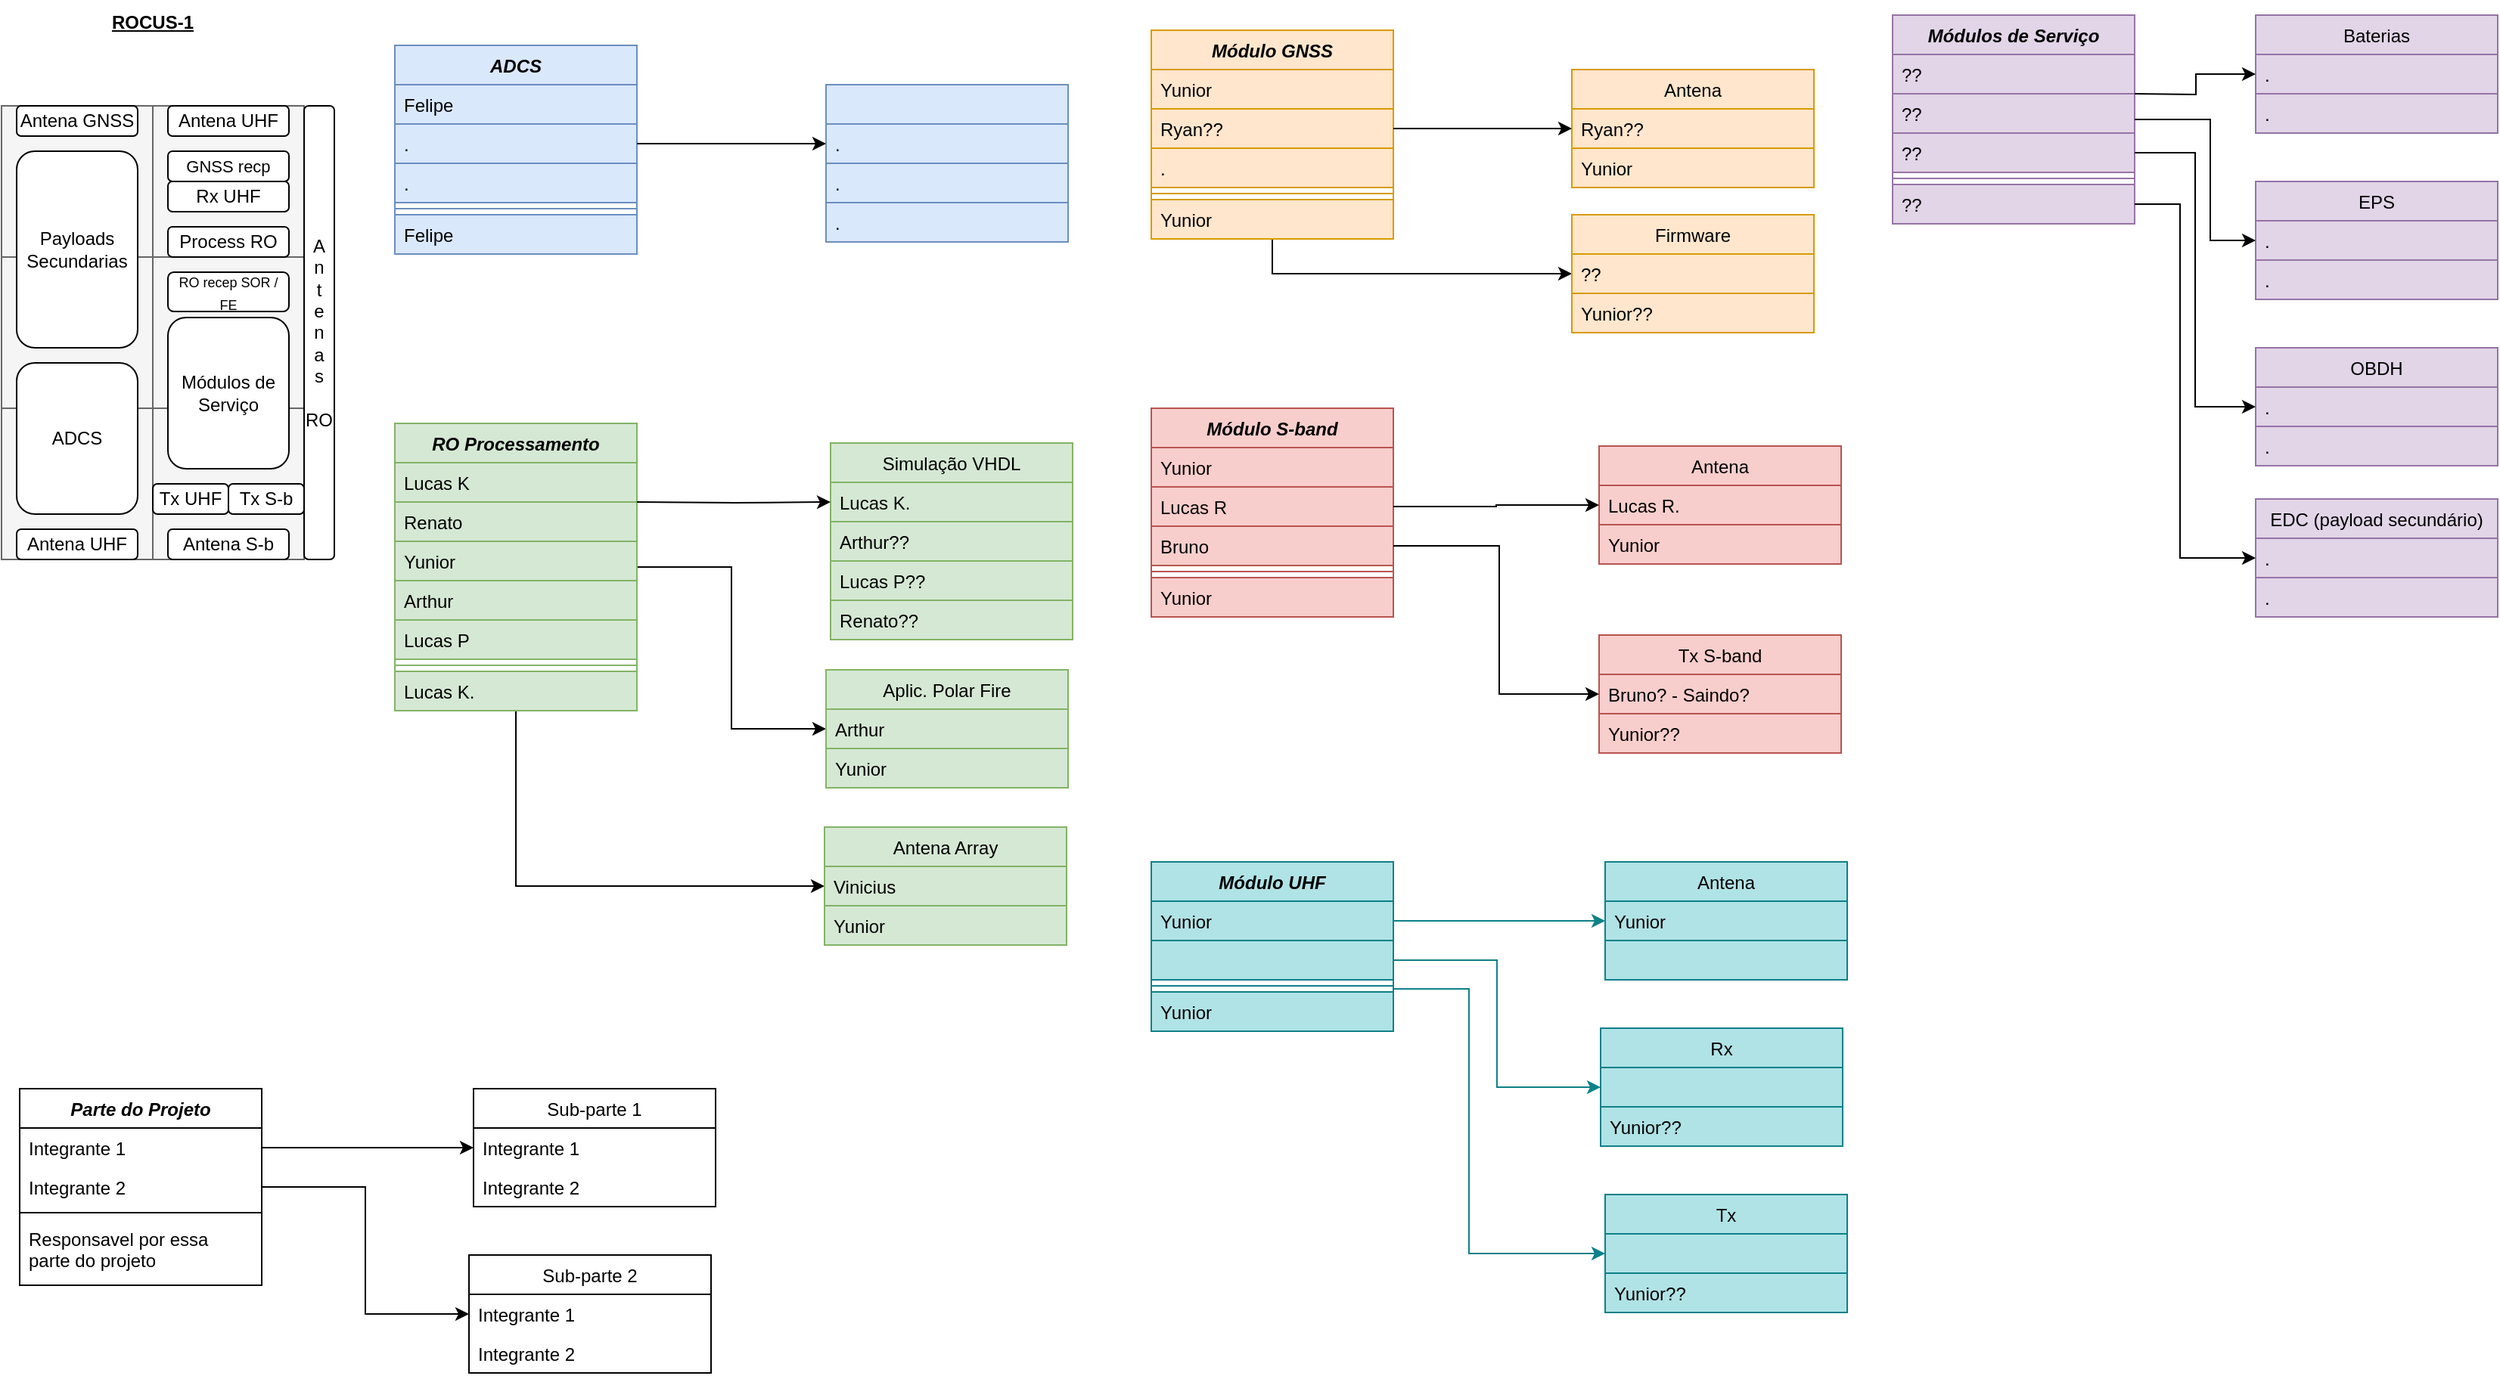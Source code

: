 <mxfile version="26.1.1">
  <diagram id="C5RBs43oDa-KdzZeNtuy" name="Page-1">
    <mxGraphModel dx="1414" dy="770" grid="0" gridSize="10" guides="1" tooltips="1" connect="1" arrows="1" fold="1" page="1" pageScale="1" pageWidth="1169" pageHeight="1654" math="0" shadow="0">
      <root>
        <mxCell id="WIyWlLk6GJQsqaUBKTNV-0" />
        <mxCell id="WIyWlLk6GJQsqaUBKTNV-1" parent="WIyWlLk6GJQsqaUBKTNV-0" />
        <mxCell id="zkfFHV4jXpPFQw0GAbJ--0" value="ADCS" style="swimlane;fontStyle=3;align=center;verticalAlign=top;childLayout=stackLayout;horizontal=1;startSize=26;horizontalStack=0;resizeParent=1;resizeLast=0;collapsible=1;marginBottom=0;rounded=0;shadow=0;strokeWidth=1;fillColor=#dae8fc;strokeColor=#6c8ebf;" parent="WIyWlLk6GJQsqaUBKTNV-1" vertex="1">
          <mxGeometry x="300" y="50" width="160" height="138" as="geometry">
            <mxRectangle x="230" y="140" width="160" height="26" as="alternateBounds" />
          </mxGeometry>
        </mxCell>
        <mxCell id="zkfFHV4jXpPFQw0GAbJ--1" value="Felipe" style="text;align=left;verticalAlign=top;spacingLeft=4;spacingRight=4;overflow=hidden;rotatable=0;points=[[0,0.5],[1,0.5]];portConstraint=eastwest;fillColor=#dae8fc;strokeColor=#6c8ebf;" parent="zkfFHV4jXpPFQw0GAbJ--0" vertex="1">
          <mxGeometry y="26" width="160" height="26" as="geometry" />
        </mxCell>
        <mxCell id="zkfFHV4jXpPFQw0GAbJ--2" value="." style="text;align=left;verticalAlign=top;spacingLeft=4;spacingRight=4;overflow=hidden;rotatable=0;points=[[0,0.5],[1,0.5]];portConstraint=eastwest;rounded=0;shadow=0;html=0;fillColor=#dae8fc;strokeColor=#6c8ebf;" parent="zkfFHV4jXpPFQw0GAbJ--0" vertex="1">
          <mxGeometry y="52" width="160" height="26" as="geometry" />
        </mxCell>
        <mxCell id="zkfFHV4jXpPFQw0GAbJ--3" value="." style="text;align=left;verticalAlign=top;spacingLeft=4;spacingRight=4;overflow=hidden;rotatable=0;points=[[0,0.5],[1,0.5]];portConstraint=eastwest;rounded=0;shadow=0;html=0;fillColor=#dae8fc;strokeColor=#6c8ebf;" parent="zkfFHV4jXpPFQw0GAbJ--0" vertex="1">
          <mxGeometry y="78" width="160" height="26" as="geometry" />
        </mxCell>
        <mxCell id="zkfFHV4jXpPFQw0GAbJ--4" value="" style="line;html=1;strokeWidth=1;align=left;verticalAlign=middle;spacingTop=-1;spacingLeft=3;spacingRight=3;rotatable=0;labelPosition=right;points=[];portConstraint=eastwest;fillColor=#dae8fc;strokeColor=#6c8ebf;" parent="zkfFHV4jXpPFQw0GAbJ--0" vertex="1">
          <mxGeometry y="104" width="160" height="8" as="geometry" />
        </mxCell>
        <mxCell id="zkfFHV4jXpPFQw0GAbJ--5" value="Felipe" style="text;align=left;verticalAlign=top;spacingLeft=4;spacingRight=4;overflow=hidden;rotatable=0;points=[[0,0.5],[1,0.5]];portConstraint=eastwest;fillColor=#dae8fc;strokeColor=#6c8ebf;" parent="zkfFHV4jXpPFQw0GAbJ--0" vertex="1">
          <mxGeometry y="112" width="160" height="26" as="geometry" />
        </mxCell>
        <mxCell id="zkfFHV4jXpPFQw0GAbJ--17" value="" style="swimlane;fontStyle=0;align=center;verticalAlign=top;childLayout=stackLayout;horizontal=1;startSize=26;horizontalStack=0;resizeParent=1;resizeLast=0;collapsible=1;marginBottom=0;rounded=0;shadow=0;strokeWidth=1;fillColor=#dae8fc;strokeColor=#6c8ebf;" parent="WIyWlLk6GJQsqaUBKTNV-1" vertex="1">
          <mxGeometry x="585" y="76" width="160" height="104" as="geometry">
            <mxRectangle x="550" y="140" width="160" height="26" as="alternateBounds" />
          </mxGeometry>
        </mxCell>
        <mxCell id="zkfFHV4jXpPFQw0GAbJ--18" value="." style="text;align=left;verticalAlign=top;spacingLeft=4;spacingRight=4;overflow=hidden;rotatable=0;points=[[0,0.5],[1,0.5]];portConstraint=eastwest;fillColor=#dae8fc;strokeColor=#6c8ebf;" parent="zkfFHV4jXpPFQw0GAbJ--17" vertex="1">
          <mxGeometry y="26" width="160" height="26" as="geometry" />
        </mxCell>
        <mxCell id="zkfFHV4jXpPFQw0GAbJ--19" value="." style="text;align=left;verticalAlign=top;spacingLeft=4;spacingRight=4;overflow=hidden;rotatable=0;points=[[0,0.5],[1,0.5]];portConstraint=eastwest;rounded=0;shadow=0;html=0;fillColor=#dae8fc;strokeColor=#6c8ebf;" parent="zkfFHV4jXpPFQw0GAbJ--17" vertex="1">
          <mxGeometry y="52" width="160" height="26" as="geometry" />
        </mxCell>
        <mxCell id="zkfFHV4jXpPFQw0GAbJ--22" value="." style="text;align=left;verticalAlign=top;spacingLeft=4;spacingRight=4;overflow=hidden;rotatable=0;points=[[0,0.5],[1,0.5]];portConstraint=eastwest;rounded=0;shadow=0;html=0;fillColor=#dae8fc;strokeColor=#6c8ebf;" parent="zkfFHV4jXpPFQw0GAbJ--17" vertex="1">
          <mxGeometry y="78" width="160" height="26" as="geometry" />
        </mxCell>
        <mxCell id="zAMyp_jLh1tYszwOlTQn-1" value="" style="whiteSpace=wrap;html=1;aspect=fixed;fillColor=#f5f5f5;strokeColor=#666666;fontColor=#333333;" parent="WIyWlLk6GJQsqaUBKTNV-1" vertex="1">
          <mxGeometry x="40" y="90" width="100" height="100" as="geometry" />
        </mxCell>
        <mxCell id="zAMyp_jLh1tYszwOlTQn-3" value="" style="whiteSpace=wrap;html=1;aspect=fixed;fillColor=#f5f5f5;strokeColor=#666666;fontColor=#333333;" parent="WIyWlLk6GJQsqaUBKTNV-1" vertex="1">
          <mxGeometry x="140" y="90" width="100" height="100" as="geometry" />
        </mxCell>
        <mxCell id="zAMyp_jLh1tYszwOlTQn-4" value="" style="whiteSpace=wrap;html=1;aspect=fixed;fillColor=#f5f5f5;strokeColor=#666666;fontColor=#333333;" parent="WIyWlLk6GJQsqaUBKTNV-1" vertex="1">
          <mxGeometry x="40" y="190" width="100" height="100" as="geometry" />
        </mxCell>
        <mxCell id="zAMyp_jLh1tYszwOlTQn-5" value="" style="whiteSpace=wrap;html=1;aspect=fixed;fillColor=#f5f5f5;strokeColor=#666666;fontColor=#333333;" parent="WIyWlLk6GJQsqaUBKTNV-1" vertex="1">
          <mxGeometry x="140" y="190" width="100" height="100" as="geometry" />
        </mxCell>
        <mxCell id="zAMyp_jLh1tYszwOlTQn-6" value="" style="whiteSpace=wrap;html=1;aspect=fixed;fillColor=#f5f5f5;strokeColor=#666666;fontColor=#333333;" parent="WIyWlLk6GJQsqaUBKTNV-1" vertex="1">
          <mxGeometry x="40" y="290" width="100" height="100" as="geometry" />
        </mxCell>
        <mxCell id="zAMyp_jLh1tYszwOlTQn-7" value="" style="whiteSpace=wrap;html=1;aspect=fixed;fillColor=#f5f5f5;strokeColor=#666666;fontColor=#333333;" parent="WIyWlLk6GJQsqaUBKTNV-1" vertex="1">
          <mxGeometry x="140" y="290" width="100" height="100" as="geometry" />
        </mxCell>
        <mxCell id="zAMyp_jLh1tYszwOlTQn-8" value="&lt;b&gt;&lt;u&gt;ROCUS-1&lt;/u&gt;&lt;/b&gt;" style="text;html=1;align=center;verticalAlign=middle;whiteSpace=wrap;rounded=0;" parent="WIyWlLk6GJQsqaUBKTNV-1" vertex="1">
          <mxGeometry x="110" y="20" width="60" height="30" as="geometry" />
        </mxCell>
        <mxCell id="zAMyp_jLh1tYszwOlTQn-10" value="Antena UHF" style="rounded=1;whiteSpace=wrap;html=1;" parent="WIyWlLk6GJQsqaUBKTNV-1" vertex="1">
          <mxGeometry x="150" y="90" width="80" height="20" as="geometry" />
        </mxCell>
        <mxCell id="zAMyp_jLh1tYszwOlTQn-11" value="&lt;font style=&quot;font-size: 11px;&quot;&gt;GNSS recp&lt;/font&gt;" style="rounded=1;whiteSpace=wrap;html=1;" parent="WIyWlLk6GJQsqaUBKTNV-1" vertex="1">
          <mxGeometry x="150" y="120" width="80" height="20" as="geometry" />
        </mxCell>
        <mxCell id="zAMyp_jLh1tYszwOlTQn-12" value="Rx UHF" style="rounded=1;whiteSpace=wrap;html=1;" parent="WIyWlLk6GJQsqaUBKTNV-1" vertex="1">
          <mxGeometry x="150" y="140" width="80" height="20" as="geometry" />
        </mxCell>
        <mxCell id="zAMyp_jLh1tYszwOlTQn-13" value="Process RO" style="rounded=1;whiteSpace=wrap;html=1;" parent="WIyWlLk6GJQsqaUBKTNV-1" vertex="1">
          <mxGeometry x="150" y="170" width="80" height="20" as="geometry" />
        </mxCell>
        <mxCell id="zAMyp_jLh1tYszwOlTQn-14" value="&lt;font style=&quot;font-size: 9px;&quot;&gt;RO recep SOR / FE&lt;/font&gt;" style="rounded=1;whiteSpace=wrap;html=1;" parent="WIyWlLk6GJQsqaUBKTNV-1" vertex="1">
          <mxGeometry x="150" y="200" width="80" height="26" as="geometry" />
        </mxCell>
        <mxCell id="zAMyp_jLh1tYszwOlTQn-15" value="Módulos de Serviço" style="rounded=1;whiteSpace=wrap;html=1;" parent="WIyWlLk6GJQsqaUBKTNV-1" vertex="1">
          <mxGeometry x="150" y="230" width="80" height="100" as="geometry" />
        </mxCell>
        <mxCell id="zAMyp_jLh1tYszwOlTQn-16" value="Tx UHF" style="rounded=1;whiteSpace=wrap;html=1;" parent="WIyWlLk6GJQsqaUBKTNV-1" vertex="1">
          <mxGeometry x="140" y="340" width="50" height="20" as="geometry" />
        </mxCell>
        <mxCell id="zAMyp_jLh1tYszwOlTQn-17" value="&lt;font&gt;Tx S-b&lt;/font&gt;" style="rounded=1;whiteSpace=wrap;html=1;" parent="WIyWlLk6GJQsqaUBKTNV-1" vertex="1">
          <mxGeometry x="190" y="340" width="50" height="20" as="geometry" />
        </mxCell>
        <mxCell id="zAMyp_jLh1tYszwOlTQn-18" value="Antena S-b" style="rounded=1;whiteSpace=wrap;html=1;" parent="WIyWlLk6GJQsqaUBKTNV-1" vertex="1">
          <mxGeometry x="150" y="370" width="80" height="20" as="geometry" />
        </mxCell>
        <mxCell id="zAMyp_jLh1tYszwOlTQn-19" value="&lt;div&gt;A&lt;/div&gt;&lt;div&gt;n&lt;/div&gt;&lt;div&gt;t&lt;/div&gt;&lt;div&gt;e&lt;/div&gt;&lt;div&gt;n&lt;/div&gt;&lt;div&gt;a&lt;/div&gt;&lt;div&gt;s&lt;/div&gt;&lt;div&gt;&lt;br&gt;&lt;/div&gt;&lt;div&gt;RO&lt;/div&gt;" style="rounded=1;whiteSpace=wrap;html=1;" parent="WIyWlLk6GJQsqaUBKTNV-1" vertex="1">
          <mxGeometry x="240" y="90" width="20" height="300" as="geometry" />
        </mxCell>
        <mxCell id="zAMyp_jLh1tYszwOlTQn-20" value="Antena GNSS" style="rounded=1;whiteSpace=wrap;html=1;" parent="WIyWlLk6GJQsqaUBKTNV-1" vertex="1">
          <mxGeometry x="50" y="90" width="80" height="20" as="geometry" />
        </mxCell>
        <mxCell id="zAMyp_jLh1tYszwOlTQn-21" value="Antena UHF" style="rounded=1;whiteSpace=wrap;html=1;" parent="WIyWlLk6GJQsqaUBKTNV-1" vertex="1">
          <mxGeometry x="50" y="370" width="80" height="20" as="geometry" />
        </mxCell>
        <mxCell id="zAMyp_jLh1tYszwOlTQn-22" value="ADCS" style="rounded=1;whiteSpace=wrap;html=1;" parent="WIyWlLk6GJQsqaUBKTNV-1" vertex="1">
          <mxGeometry x="50" y="260" width="80" height="100" as="geometry" />
        </mxCell>
        <mxCell id="zAMyp_jLh1tYszwOlTQn-23" value="Payloads Secundarias" style="rounded=1;whiteSpace=wrap;html=1;" parent="WIyWlLk6GJQsqaUBKTNV-1" vertex="1">
          <mxGeometry x="50" y="120" width="80" height="130" as="geometry" />
        </mxCell>
        <mxCell id="zAMyp_jLh1tYszwOlTQn-24" value="Módulo S-band" style="swimlane;fontStyle=3;align=center;verticalAlign=top;childLayout=stackLayout;horizontal=1;startSize=26;horizontalStack=0;resizeParent=1;resizeLast=0;collapsible=1;marginBottom=0;rounded=0;shadow=0;strokeWidth=1;fillColor=#f8cecc;strokeColor=#b85450;" parent="WIyWlLk6GJQsqaUBKTNV-1" vertex="1">
          <mxGeometry x="800" y="290" width="160" height="138" as="geometry">
            <mxRectangle x="230" y="140" width="160" height="26" as="alternateBounds" />
          </mxGeometry>
        </mxCell>
        <mxCell id="zAMyp_jLh1tYszwOlTQn-25" value="Yunior" style="text;align=left;verticalAlign=top;spacingLeft=4;spacingRight=4;overflow=hidden;rotatable=0;points=[[0,0.5],[1,0.5]];portConstraint=eastwest;fillColor=#f8cecc;strokeColor=#b85450;" parent="zAMyp_jLh1tYszwOlTQn-24" vertex="1">
          <mxGeometry y="26" width="160" height="26" as="geometry" />
        </mxCell>
        <mxCell id="zAMyp_jLh1tYszwOlTQn-26" value="Lucas R" style="text;align=left;verticalAlign=top;spacingLeft=4;spacingRight=4;overflow=hidden;rotatable=0;points=[[0,0.5],[1,0.5]];portConstraint=eastwest;rounded=0;shadow=0;html=0;fillColor=#f8cecc;strokeColor=#b85450;" parent="zAMyp_jLh1tYszwOlTQn-24" vertex="1">
          <mxGeometry y="52" width="160" height="26" as="geometry" />
        </mxCell>
        <mxCell id="zAMyp_jLh1tYszwOlTQn-27" value="Bruno" style="text;align=left;verticalAlign=top;spacingLeft=4;spacingRight=4;overflow=hidden;rotatable=0;points=[[0,0.5],[1,0.5]];portConstraint=eastwest;rounded=0;shadow=0;html=0;fillColor=#f8cecc;strokeColor=#b85450;" parent="zAMyp_jLh1tYszwOlTQn-24" vertex="1">
          <mxGeometry y="78" width="160" height="26" as="geometry" />
        </mxCell>
        <mxCell id="zAMyp_jLh1tYszwOlTQn-28" value="" style="line;html=1;strokeWidth=1;align=left;verticalAlign=middle;spacingTop=-1;spacingLeft=3;spacingRight=3;rotatable=0;labelPosition=right;points=[];portConstraint=eastwest;fillColor=#f8cecc;strokeColor=#b85450;" parent="zAMyp_jLh1tYszwOlTQn-24" vertex="1">
          <mxGeometry y="104" width="160" height="8" as="geometry" />
        </mxCell>
        <mxCell id="zAMyp_jLh1tYszwOlTQn-29" value="Yunior" style="text;align=left;verticalAlign=top;spacingLeft=4;spacingRight=4;overflow=hidden;rotatable=0;points=[[0,0.5],[1,0.5]];portConstraint=eastwest;fillColor=#f8cecc;strokeColor=#b85450;" parent="zAMyp_jLh1tYszwOlTQn-24" vertex="1">
          <mxGeometry y="112" width="160" height="26" as="geometry" />
        </mxCell>
        <mxCell id="zAMyp_jLh1tYszwOlTQn-30" value="Antena" style="swimlane;fontStyle=0;align=center;verticalAlign=top;childLayout=stackLayout;horizontal=1;startSize=26;horizontalStack=0;resizeParent=1;resizeLast=0;collapsible=1;marginBottom=0;rounded=0;shadow=0;strokeWidth=1;fillColor=#f8cecc;strokeColor=#b85450;" parent="WIyWlLk6GJQsqaUBKTNV-1" vertex="1">
          <mxGeometry x="1096" y="315" width="160" height="78" as="geometry">
            <mxRectangle x="550" y="140" width="160" height="26" as="alternateBounds" />
          </mxGeometry>
        </mxCell>
        <mxCell id="zAMyp_jLh1tYszwOlTQn-31" value="Lucas R." style="text;align=left;verticalAlign=top;spacingLeft=4;spacingRight=4;overflow=hidden;rotatable=0;points=[[0,0.5],[1,0.5]];portConstraint=eastwest;fillColor=#f8cecc;strokeColor=#b85450;" parent="zAMyp_jLh1tYszwOlTQn-30" vertex="1">
          <mxGeometry y="26" width="160" height="26" as="geometry" />
        </mxCell>
        <mxCell id="zAMyp_jLh1tYszwOlTQn-32" value="Yunior" style="text;align=left;verticalAlign=top;spacingLeft=4;spacingRight=4;overflow=hidden;rotatable=0;points=[[0,0.5],[1,0.5]];portConstraint=eastwest;rounded=0;shadow=0;html=0;fillColor=#f8cecc;strokeColor=#b85450;" parent="zAMyp_jLh1tYszwOlTQn-30" vertex="1">
          <mxGeometry y="52" width="160" height="26" as="geometry" />
        </mxCell>
        <mxCell id="OXzrDNlz1TmFDFan5bkM-28" style="edgeStyle=orthogonalEdgeStyle;rounded=0;orthogonalLoop=1;jettySize=auto;html=1;exitX=0.5;exitY=1;exitDx=0;exitDy=0;entryX=0;entryY=0.5;entryDx=0;entryDy=0;" parent="WIyWlLk6GJQsqaUBKTNV-1" source="zAMyp_jLh1tYszwOlTQn-65" target="OXzrDNlz1TmFDFan5bkM-26" edge="1">
          <mxGeometry relative="1" as="geometry" />
        </mxCell>
        <mxCell id="zAMyp_jLh1tYszwOlTQn-65" value="Módulo GNSS" style="swimlane;fontStyle=3;align=center;verticalAlign=top;childLayout=stackLayout;horizontal=1;startSize=26;horizontalStack=0;resizeParent=1;resizeLast=0;collapsible=1;marginBottom=0;rounded=0;shadow=0;strokeWidth=1;fillColor=#ffe6cc;strokeColor=#d79b00;" parent="WIyWlLk6GJQsqaUBKTNV-1" vertex="1">
          <mxGeometry x="800" y="40" width="160" height="138" as="geometry">
            <mxRectangle x="230" y="140" width="160" height="26" as="alternateBounds" />
          </mxGeometry>
        </mxCell>
        <mxCell id="zAMyp_jLh1tYszwOlTQn-66" value="Yunior" style="text;align=left;verticalAlign=top;spacingLeft=4;spacingRight=4;overflow=hidden;rotatable=0;points=[[0,0.5],[1,0.5]];portConstraint=eastwest;fillColor=#ffe6cc;strokeColor=#d79b00;" parent="zAMyp_jLh1tYszwOlTQn-65" vertex="1">
          <mxGeometry y="26" width="160" height="26" as="geometry" />
        </mxCell>
        <mxCell id="zAMyp_jLh1tYszwOlTQn-67" value="Ryan??" style="text;align=left;verticalAlign=top;spacingLeft=4;spacingRight=4;overflow=hidden;rotatable=0;points=[[0,0.5],[1,0.5]];portConstraint=eastwest;rounded=0;shadow=0;html=0;fillColor=#ffe6cc;strokeColor=#d79b00;" parent="zAMyp_jLh1tYszwOlTQn-65" vertex="1">
          <mxGeometry y="52" width="160" height="26" as="geometry" />
        </mxCell>
        <mxCell id="zAMyp_jLh1tYszwOlTQn-68" value="." style="text;align=left;verticalAlign=top;spacingLeft=4;spacingRight=4;overflow=hidden;rotatable=0;points=[[0,0.5],[1,0.5]];portConstraint=eastwest;rounded=0;shadow=0;html=0;fillColor=#ffe6cc;strokeColor=#d79b00;" parent="zAMyp_jLh1tYszwOlTQn-65" vertex="1">
          <mxGeometry y="78" width="160" height="26" as="geometry" />
        </mxCell>
        <mxCell id="zAMyp_jLh1tYszwOlTQn-69" value="" style="line;html=1;strokeWidth=1;align=left;verticalAlign=middle;spacingTop=-1;spacingLeft=3;spacingRight=3;rotatable=0;labelPosition=right;points=[];portConstraint=eastwest;fillColor=#ffe6cc;strokeColor=#d79b00;" parent="zAMyp_jLh1tYszwOlTQn-65" vertex="1">
          <mxGeometry y="104" width="160" height="8" as="geometry" />
        </mxCell>
        <mxCell id="zAMyp_jLh1tYszwOlTQn-70" value="Yunior" style="text;align=left;verticalAlign=top;spacingLeft=4;spacingRight=4;overflow=hidden;rotatable=0;points=[[0,0.5],[1,0.5]];portConstraint=eastwest;fillColor=#ffe6cc;strokeColor=#d79b00;" parent="zAMyp_jLh1tYszwOlTQn-65" vertex="1">
          <mxGeometry y="112" width="160" height="26" as="geometry" />
        </mxCell>
        <mxCell id="zAMyp_jLh1tYszwOlTQn-71" value="Antena" style="swimlane;fontStyle=0;align=center;verticalAlign=top;childLayout=stackLayout;horizontal=1;startSize=26;horizontalStack=0;resizeParent=1;resizeLast=0;collapsible=1;marginBottom=0;rounded=0;shadow=0;strokeWidth=1;fillColor=#ffe6cc;strokeColor=#d79b00;" parent="WIyWlLk6GJQsqaUBKTNV-1" vertex="1">
          <mxGeometry x="1078" y="66" width="160" height="78" as="geometry">
            <mxRectangle x="550" y="140" width="160" height="26" as="alternateBounds" />
          </mxGeometry>
        </mxCell>
        <mxCell id="zAMyp_jLh1tYszwOlTQn-72" value="Ryan??" style="text;align=left;verticalAlign=top;spacingLeft=4;spacingRight=4;overflow=hidden;rotatable=0;points=[[0,0.5],[1,0.5]];portConstraint=eastwest;fillColor=#ffe6cc;strokeColor=#d79b00;" parent="zAMyp_jLh1tYszwOlTQn-71" vertex="1">
          <mxGeometry y="26" width="160" height="26" as="geometry" />
        </mxCell>
        <mxCell id="zAMyp_jLh1tYszwOlTQn-75" value="Yunior" style="text;align=left;verticalAlign=top;spacingLeft=4;spacingRight=4;overflow=hidden;rotatable=0;points=[[0,0.5],[1,0.5]];portConstraint=eastwest;rounded=0;shadow=0;html=0;fillColor=#ffe6cc;strokeColor=#d79b00;" parent="zAMyp_jLh1tYszwOlTQn-71" vertex="1">
          <mxGeometry y="52" width="160" height="26" as="geometry" />
        </mxCell>
        <mxCell id="zAMyp_jLh1tYszwOlTQn-91" value="Tx S-band" style="swimlane;fontStyle=0;align=center;verticalAlign=top;childLayout=stackLayout;horizontal=1;startSize=26;horizontalStack=0;resizeParent=1;resizeLast=0;collapsible=1;marginBottom=0;rounded=0;shadow=0;strokeWidth=1;fillColor=#f8cecc;strokeColor=#b85450;" parent="WIyWlLk6GJQsqaUBKTNV-1" vertex="1">
          <mxGeometry x="1096" y="440" width="160" height="78" as="geometry">
            <mxRectangle x="550" y="140" width="160" height="26" as="alternateBounds" />
          </mxGeometry>
        </mxCell>
        <mxCell id="zAMyp_jLh1tYszwOlTQn-92" value="Bruno? - Saindo?" style="text;align=left;verticalAlign=top;spacingLeft=4;spacingRight=4;overflow=hidden;rotatable=0;points=[[0,0.5],[1,0.5]];portConstraint=eastwest;fillColor=#f8cecc;strokeColor=#b85450;" parent="zAMyp_jLh1tYszwOlTQn-91" vertex="1">
          <mxGeometry y="26" width="160" height="26" as="geometry" />
        </mxCell>
        <mxCell id="zAMyp_jLh1tYszwOlTQn-94" value="Yunior??" style="text;align=left;verticalAlign=top;spacingLeft=4;spacingRight=4;overflow=hidden;rotatable=0;points=[[0,0.5],[1,0.5]];portConstraint=eastwest;rounded=0;shadow=0;html=0;fillColor=#f8cecc;strokeColor=#b85450;" parent="zAMyp_jLh1tYszwOlTQn-91" vertex="1">
          <mxGeometry y="52" width="160" height="26" as="geometry" />
        </mxCell>
        <mxCell id="zAMyp_jLh1tYszwOlTQn-102" style="edgeStyle=orthogonalEdgeStyle;rounded=0;orthogonalLoop=1;jettySize=auto;html=1;entryX=0;entryY=0.5;entryDx=0;entryDy=0;fillColor=#f8cecc;strokeColor=light-dark(#000000, #d7817e);exitX=1;exitY=0.5;exitDx=0;exitDy=0;" parent="WIyWlLk6GJQsqaUBKTNV-1" source="zAMyp_jLh1tYszwOlTQn-27" target="zAMyp_jLh1tYszwOlTQn-91" edge="1">
          <mxGeometry relative="1" as="geometry">
            <mxPoint x="1090" y="490" as="targetPoint" />
            <Array as="points">
              <mxPoint x="1030" y="381" />
              <mxPoint x="1030" y="479" />
            </Array>
            <mxPoint x="1034" y="370" as="sourcePoint" />
          </mxGeometry>
        </mxCell>
        <mxCell id="zAMyp_jLh1tYszwOlTQn-103" style="edgeStyle=orthogonalEdgeStyle;rounded=0;orthogonalLoop=1;jettySize=auto;html=1;entryX=0;entryY=0.5;entryDx=0;entryDy=0;fillColor=#f8cecc;strokeColor=light-dark(#000000, #d7817e);" parent="WIyWlLk6GJQsqaUBKTNV-1" source="zAMyp_jLh1tYszwOlTQn-26" target="zAMyp_jLh1tYszwOlTQn-30" edge="1">
          <mxGeometry relative="1" as="geometry" />
        </mxCell>
        <mxCell id="zAMyp_jLh1tYszwOlTQn-104" style="edgeStyle=orthogonalEdgeStyle;rounded=0;orthogonalLoop=1;jettySize=auto;html=1;exitX=1;exitY=0.5;exitDx=0;exitDy=0;fillColor=#dae8fc;strokeColor=light-dark(#000000, #d7817e);entryX=0;entryY=0.5;entryDx=0;entryDy=0;" parent="WIyWlLk6GJQsqaUBKTNV-1" source="zkfFHV4jXpPFQw0GAbJ--2" target="zkfFHV4jXpPFQw0GAbJ--18" edge="1">
          <mxGeometry relative="1" as="geometry">
            <mxPoint x="587" y="118" as="targetPoint" />
          </mxGeometry>
        </mxCell>
        <mxCell id="zAMyp_jLh1tYszwOlTQn-105" style="edgeStyle=orthogonalEdgeStyle;rounded=0;orthogonalLoop=1;jettySize=auto;html=1;exitX=1;exitY=0.5;exitDx=0;exitDy=0;entryX=0;entryY=0.5;entryDx=0;entryDy=0;fillColor=#ffe6cc;strokeColor=light-dark(#000000, #d7817e);" parent="WIyWlLk6GJQsqaUBKTNV-1" source="zAMyp_jLh1tYszwOlTQn-67" target="zAMyp_jLh1tYszwOlTQn-72" edge="1">
          <mxGeometry relative="1" as="geometry">
            <mxPoint x="1088" y="105" as="targetPoint" />
          </mxGeometry>
        </mxCell>
        <mxCell id="zAMyp_jLh1tYszwOlTQn-160" style="edgeStyle=orthogonalEdgeStyle;rounded=0;orthogonalLoop=1;jettySize=auto;html=1;entryX=0;entryY=0.5;entryDx=0;entryDy=0;" parent="WIyWlLk6GJQsqaUBKTNV-1" source="zAMyp_jLh1tYszwOlTQn-107" target="zAMyp_jLh1tYszwOlTQn-156" edge="1">
          <mxGeometry relative="1" as="geometry" />
        </mxCell>
        <mxCell id="OXzrDNlz1TmFDFan5bkM-23" style="edgeStyle=orthogonalEdgeStyle;rounded=0;orthogonalLoop=1;jettySize=auto;html=1;entryX=0;entryY=0.5;entryDx=0;entryDy=0;" parent="WIyWlLk6GJQsqaUBKTNV-1" source="zAMyp_jLh1tYszwOlTQn-107" target="OXzrDNlz1TmFDFan5bkM-21" edge="1">
          <mxGeometry relative="1" as="geometry" />
        </mxCell>
        <mxCell id="zAMyp_jLh1tYszwOlTQn-107" value="RO Processamento" style="swimlane;fontStyle=3;align=center;verticalAlign=top;childLayout=stackLayout;horizontal=1;startSize=26;horizontalStack=0;resizeParent=1;resizeLast=0;collapsible=1;marginBottom=0;rounded=0;shadow=0;strokeWidth=1;fillColor=#d5e8d4;strokeColor=#82b366;" parent="WIyWlLk6GJQsqaUBKTNV-1" vertex="1">
          <mxGeometry x="300" y="300" width="160" height="190" as="geometry">
            <mxRectangle x="230" y="140" width="160" height="26" as="alternateBounds" />
          </mxGeometry>
        </mxCell>
        <mxCell id="zAMyp_jLh1tYszwOlTQn-108" value="Lucas K" style="text;align=left;verticalAlign=top;spacingLeft=4;spacingRight=4;overflow=hidden;rotatable=0;points=[[0,0.5],[1,0.5]];portConstraint=eastwest;fillColor=#d5e8d4;strokeColor=#82b366;" parent="zAMyp_jLh1tYszwOlTQn-107" vertex="1">
          <mxGeometry y="26" width="160" height="26" as="geometry" />
        </mxCell>
        <mxCell id="zAMyp_jLh1tYszwOlTQn-109" value="Renato" style="text;align=left;verticalAlign=top;spacingLeft=4;spacingRight=4;overflow=hidden;rotatable=0;points=[[0,0.5],[1,0.5]];portConstraint=eastwest;rounded=0;shadow=0;html=0;fillColor=#d5e8d4;strokeColor=#82b366;" parent="zAMyp_jLh1tYszwOlTQn-107" vertex="1">
          <mxGeometry y="52" width="160" height="26" as="geometry" />
        </mxCell>
        <mxCell id="zAMyp_jLh1tYszwOlTQn-110" value="Yunior" style="text;align=left;verticalAlign=top;spacingLeft=4;spacingRight=4;overflow=hidden;rotatable=0;points=[[0,0.5],[1,0.5]];portConstraint=eastwest;rounded=0;shadow=0;html=0;fillColor=#d5e8d4;strokeColor=#82b366;" parent="zAMyp_jLh1tYszwOlTQn-107" vertex="1">
          <mxGeometry y="78" width="160" height="26" as="geometry" />
        </mxCell>
        <mxCell id="zAMyp_jLh1tYszwOlTQn-111" value="Arthur" style="text;align=left;verticalAlign=top;spacingLeft=4;spacingRight=4;overflow=hidden;rotatable=0;points=[[0,0.5],[1,0.5]];portConstraint=eastwest;rounded=0;shadow=0;html=0;fillColor=#d5e8d4;strokeColor=#82b366;" parent="zAMyp_jLh1tYszwOlTQn-107" vertex="1">
          <mxGeometry y="104" width="160" height="26" as="geometry" />
        </mxCell>
        <mxCell id="zAMyp_jLh1tYszwOlTQn-112" value="Lucas P" style="text;align=left;verticalAlign=top;spacingLeft=4;spacingRight=4;overflow=hidden;rotatable=0;points=[[0,0.5],[1,0.5]];portConstraint=eastwest;rounded=0;shadow=0;html=0;fillColor=#d5e8d4;strokeColor=#82b366;" parent="zAMyp_jLh1tYszwOlTQn-107" vertex="1">
          <mxGeometry y="130" width="160" height="26" as="geometry" />
        </mxCell>
        <mxCell id="zAMyp_jLh1tYszwOlTQn-113" value="" style="line;html=1;strokeWidth=1;align=left;verticalAlign=middle;spacingTop=-1;spacingLeft=3;spacingRight=3;rotatable=0;labelPosition=right;points=[];portConstraint=eastwest;fillColor=#d5e8d4;strokeColor=#82b366;" parent="zAMyp_jLh1tYszwOlTQn-107" vertex="1">
          <mxGeometry y="156" width="160" height="8" as="geometry" />
        </mxCell>
        <mxCell id="zAMyp_jLh1tYszwOlTQn-114" value="Lucas K." style="text;align=left;verticalAlign=top;spacingLeft=4;spacingRight=4;overflow=hidden;rotatable=0;points=[[0,0.5],[1,0.5]];portConstraint=eastwest;fillColor=#d5e8d4;strokeColor=#82b366;" parent="zAMyp_jLh1tYszwOlTQn-107" vertex="1">
          <mxGeometry y="164" width="160" height="26" as="geometry" />
        </mxCell>
        <mxCell id="zAMyp_jLh1tYszwOlTQn-115" value="Simulação VHDL" style="swimlane;fontStyle=0;align=center;verticalAlign=top;childLayout=stackLayout;horizontal=1;startSize=26;horizontalStack=0;resizeParent=1;resizeLast=0;collapsible=1;marginBottom=0;rounded=0;shadow=0;strokeWidth=1;fillColor=#d5e8d4;strokeColor=#82b366;" parent="WIyWlLk6GJQsqaUBKTNV-1" vertex="1">
          <mxGeometry x="588" y="313" width="160" height="130" as="geometry">
            <mxRectangle x="550" y="140" width="160" height="26" as="alternateBounds" />
          </mxGeometry>
        </mxCell>
        <mxCell id="zAMyp_jLh1tYszwOlTQn-116" value="Lucas K." style="text;align=left;verticalAlign=top;spacingLeft=4;spacingRight=4;overflow=hidden;rotatable=0;points=[[0,0.5],[1,0.5]];portConstraint=eastwest;fillColor=#d5e8d4;strokeColor=#82b366;" parent="zAMyp_jLh1tYszwOlTQn-115" vertex="1">
          <mxGeometry y="26" width="160" height="26" as="geometry" />
        </mxCell>
        <mxCell id="zAMyp_jLh1tYszwOlTQn-117" value="Arthur??" style="text;align=left;verticalAlign=top;spacingLeft=4;spacingRight=4;overflow=hidden;rotatable=0;points=[[0,0.5],[1,0.5]];portConstraint=eastwest;rounded=0;shadow=0;html=0;fillColor=#d5e8d4;strokeColor=#82b366;" parent="zAMyp_jLh1tYszwOlTQn-115" vertex="1">
          <mxGeometry y="52" width="160" height="26" as="geometry" />
        </mxCell>
        <mxCell id="zAMyp_jLh1tYszwOlTQn-118" value="Lucas P??" style="text;align=left;verticalAlign=top;spacingLeft=4;spacingRight=4;overflow=hidden;rotatable=0;points=[[0,0.5],[1,0.5]];portConstraint=eastwest;rounded=0;shadow=0;html=0;fillColor=#d5e8d4;strokeColor=#82b366;" parent="zAMyp_jLh1tYszwOlTQn-115" vertex="1">
          <mxGeometry y="78" width="160" height="26" as="geometry" />
        </mxCell>
        <mxCell id="zAMyp_jLh1tYszwOlTQn-154" value="Renato??" style="text;align=left;verticalAlign=top;spacingLeft=4;spacingRight=4;overflow=hidden;rotatable=0;points=[[0,0.5],[1,0.5]];portConstraint=eastwest;rounded=0;shadow=0;html=0;fillColor=#d5e8d4;strokeColor=#82b366;" parent="zAMyp_jLh1tYszwOlTQn-115" vertex="1">
          <mxGeometry y="104" width="160" height="26" as="geometry" />
        </mxCell>
        <mxCell id="zAMyp_jLh1tYszwOlTQn-124" style="edgeStyle=orthogonalEdgeStyle;rounded=0;orthogonalLoop=1;jettySize=auto;html=1;entryX=0;entryY=0.5;entryDx=0;entryDy=0;fillColor=#d5e8d4;strokeColor=light-dark(#000000, #d7817e);" parent="WIyWlLk6GJQsqaUBKTNV-1" target="zAMyp_jLh1tYszwOlTQn-116" edge="1">
          <mxGeometry relative="1" as="geometry">
            <mxPoint x="460" y="352" as="sourcePoint" />
          </mxGeometry>
        </mxCell>
        <mxCell id="zAMyp_jLh1tYszwOlTQn-125" value="Módulos de Serviço" style="swimlane;fontStyle=3;align=center;verticalAlign=top;childLayout=stackLayout;horizontal=1;startSize=26;horizontalStack=0;resizeParent=1;resizeLast=0;collapsible=1;marginBottom=0;rounded=0;shadow=0;strokeWidth=1;fillColor=#e1d5e7;strokeColor=#9673a6;" parent="WIyWlLk6GJQsqaUBKTNV-1" vertex="1">
          <mxGeometry x="1290" y="30" width="160" height="138" as="geometry">
            <mxRectangle x="230" y="140" width="160" height="26" as="alternateBounds" />
          </mxGeometry>
        </mxCell>
        <mxCell id="zAMyp_jLh1tYszwOlTQn-127" value="??" style="text;align=left;verticalAlign=top;spacingLeft=4;spacingRight=4;overflow=hidden;rotatable=0;points=[[0,0.5],[1,0.5]];portConstraint=eastwest;rounded=0;shadow=0;html=0;fillColor=#e1d5e7;strokeColor=#9673a6;" parent="zAMyp_jLh1tYszwOlTQn-125" vertex="1">
          <mxGeometry y="26" width="160" height="26" as="geometry" />
        </mxCell>
        <mxCell id="zAMyp_jLh1tYszwOlTQn-129" value="??" style="text;align=left;verticalAlign=top;spacingLeft=4;spacingRight=4;overflow=hidden;rotatable=0;points=[[0,0.5],[1,0.5]];portConstraint=eastwest;rounded=0;shadow=0;html=0;fillColor=#e1d5e7;strokeColor=#9673a6;" parent="zAMyp_jLh1tYszwOlTQn-125" vertex="1">
          <mxGeometry y="52" width="160" height="26" as="geometry" />
        </mxCell>
        <mxCell id="zAMyp_jLh1tYszwOlTQn-130" value="??" style="text;align=left;verticalAlign=top;spacingLeft=4;spacingRight=4;overflow=hidden;rotatable=0;points=[[0,0.5],[1,0.5]];portConstraint=eastwest;rounded=0;shadow=0;html=0;fillColor=#e1d5e7;strokeColor=#9673a6;" parent="zAMyp_jLh1tYszwOlTQn-125" vertex="1">
          <mxGeometry y="78" width="160" height="26" as="geometry" />
        </mxCell>
        <mxCell id="zAMyp_jLh1tYszwOlTQn-131" value="" style="line;html=1;strokeWidth=1;align=left;verticalAlign=middle;spacingTop=-1;spacingLeft=3;spacingRight=3;rotatable=0;labelPosition=right;points=[];portConstraint=eastwest;fillColor=#e1d5e7;strokeColor=#9673a6;" parent="zAMyp_jLh1tYszwOlTQn-125" vertex="1">
          <mxGeometry y="104" width="160" height="8" as="geometry" />
        </mxCell>
        <mxCell id="zAMyp_jLh1tYszwOlTQn-132" value="??" style="text;align=left;verticalAlign=top;spacingLeft=4;spacingRight=4;overflow=hidden;rotatable=0;points=[[0,0.5],[1,0.5]];portConstraint=eastwest;fillColor=#e1d5e7;strokeColor=#9673a6;" parent="zAMyp_jLh1tYszwOlTQn-125" vertex="1">
          <mxGeometry y="112" width="160" height="26" as="geometry" />
        </mxCell>
        <mxCell id="zAMyp_jLh1tYszwOlTQn-133" value="Baterias" style="swimlane;fontStyle=0;align=center;verticalAlign=top;childLayout=stackLayout;horizontal=1;startSize=26;horizontalStack=0;resizeParent=1;resizeLast=0;collapsible=1;marginBottom=0;rounded=0;shadow=0;strokeWidth=1;fillColor=#e1d5e7;strokeColor=#9673a6;" parent="WIyWlLk6GJQsqaUBKTNV-1" vertex="1">
          <mxGeometry x="1530" y="30" width="160" height="78" as="geometry">
            <mxRectangle x="550" y="140" width="160" height="26" as="alternateBounds" />
          </mxGeometry>
        </mxCell>
        <mxCell id="zAMyp_jLh1tYszwOlTQn-134" value="." style="text;align=left;verticalAlign=top;spacingLeft=4;spacingRight=4;overflow=hidden;rotatable=0;points=[[0,0.5],[1,0.5]];portConstraint=eastwest;fillColor=#e1d5e7;strokeColor=#9673a6;" parent="zAMyp_jLh1tYszwOlTQn-133" vertex="1">
          <mxGeometry y="26" width="160" height="26" as="geometry" />
        </mxCell>
        <mxCell id="zAMyp_jLh1tYszwOlTQn-135" value="." style="text;align=left;verticalAlign=top;spacingLeft=4;spacingRight=4;overflow=hidden;rotatable=0;points=[[0,0.5],[1,0.5]];portConstraint=eastwest;rounded=0;shadow=0;html=0;fillColor=#e1d5e7;strokeColor=#9673a6;" parent="zAMyp_jLh1tYszwOlTQn-133" vertex="1">
          <mxGeometry y="52" width="160" height="26" as="geometry" />
        </mxCell>
        <mxCell id="zAMyp_jLh1tYszwOlTQn-137" style="edgeStyle=orthogonalEdgeStyle;rounded=0;orthogonalLoop=1;jettySize=auto;html=1;entryX=0;entryY=0.5;entryDx=0;entryDy=0;fillColor=#e1d5e7;strokeColor=light-dark(#000000, #9577a3);" parent="WIyWlLk6GJQsqaUBKTNV-1" target="zAMyp_jLh1tYszwOlTQn-133" edge="1">
          <mxGeometry relative="1" as="geometry">
            <mxPoint x="1450" y="82" as="sourcePoint" />
          </mxGeometry>
        </mxCell>
        <mxCell id="zAMyp_jLh1tYszwOlTQn-138" value="EPS" style="swimlane;fontStyle=0;align=center;verticalAlign=top;childLayout=stackLayout;horizontal=1;startSize=26;horizontalStack=0;resizeParent=1;resizeLast=0;collapsible=1;marginBottom=0;rounded=0;shadow=0;strokeWidth=1;fillColor=#e1d5e7;strokeColor=#9673a6;" parent="WIyWlLk6GJQsqaUBKTNV-1" vertex="1">
          <mxGeometry x="1530" y="140" width="160" height="78" as="geometry">
            <mxRectangle x="550" y="140" width="160" height="26" as="alternateBounds" />
          </mxGeometry>
        </mxCell>
        <mxCell id="zAMyp_jLh1tYszwOlTQn-139" value="." style="text;align=left;verticalAlign=top;spacingLeft=4;spacingRight=4;overflow=hidden;rotatable=0;points=[[0,0.5],[1,0.5]];portConstraint=eastwest;fillColor=#e1d5e7;strokeColor=#9673a6;" parent="zAMyp_jLh1tYszwOlTQn-138" vertex="1">
          <mxGeometry y="26" width="160" height="26" as="geometry" />
        </mxCell>
        <mxCell id="zAMyp_jLh1tYszwOlTQn-140" value="." style="text;align=left;verticalAlign=top;spacingLeft=4;spacingRight=4;overflow=hidden;rotatable=0;points=[[0,0.5],[1,0.5]];portConstraint=eastwest;rounded=0;shadow=0;html=0;fillColor=#e1d5e7;strokeColor=#9673a6;" parent="zAMyp_jLh1tYszwOlTQn-138" vertex="1">
          <mxGeometry y="52" width="160" height="26" as="geometry" />
        </mxCell>
        <mxCell id="zAMyp_jLh1tYszwOlTQn-142" value="OBDH" style="swimlane;fontStyle=0;align=center;verticalAlign=top;childLayout=stackLayout;horizontal=1;startSize=26;horizontalStack=0;resizeParent=1;resizeLast=0;collapsible=1;marginBottom=0;rounded=0;shadow=0;strokeWidth=1;fillColor=#e1d5e7;strokeColor=#9673a6;" parent="WIyWlLk6GJQsqaUBKTNV-1" vertex="1">
          <mxGeometry x="1530" y="250" width="160" height="78" as="geometry">
            <mxRectangle x="550" y="140" width="160" height="26" as="alternateBounds" />
          </mxGeometry>
        </mxCell>
        <mxCell id="zAMyp_jLh1tYszwOlTQn-143" value="." style="text;align=left;verticalAlign=top;spacingLeft=4;spacingRight=4;overflow=hidden;rotatable=0;points=[[0,0.5],[1,0.5]];portConstraint=eastwest;fillColor=#e1d5e7;strokeColor=#9673a6;" parent="zAMyp_jLh1tYszwOlTQn-142" vertex="1">
          <mxGeometry y="26" width="160" height="26" as="geometry" />
        </mxCell>
        <mxCell id="zAMyp_jLh1tYszwOlTQn-145" value="." style="text;align=left;verticalAlign=top;spacingLeft=4;spacingRight=4;overflow=hidden;rotatable=0;points=[[0,0.5],[1,0.5]];portConstraint=eastwest;rounded=0;shadow=0;html=0;fillColor=#e1d5e7;strokeColor=#9673a6;" parent="zAMyp_jLh1tYszwOlTQn-142" vertex="1">
          <mxGeometry y="52" width="160" height="26" as="geometry" />
        </mxCell>
        <mxCell id="zAMyp_jLh1tYszwOlTQn-147" style="edgeStyle=orthogonalEdgeStyle;rounded=0;orthogonalLoop=1;jettySize=auto;html=1;exitX=1;exitY=0.5;exitDx=0;exitDy=0;entryX=0;entryY=0.5;entryDx=0;entryDy=0;fillColor=#e1d5e7;strokeColor=light-dark(#000000, #9577a3);" parent="WIyWlLk6GJQsqaUBKTNV-1" source="zAMyp_jLh1tYszwOlTQn-125" target="zAMyp_jLh1tYszwOlTQn-139" edge="1">
          <mxGeometry relative="1" as="geometry">
            <Array as="points">
              <mxPoint x="1500" y="99" />
              <mxPoint x="1500" y="179" />
            </Array>
          </mxGeometry>
        </mxCell>
        <mxCell id="zAMyp_jLh1tYszwOlTQn-149" style="edgeStyle=orthogonalEdgeStyle;rounded=0;orthogonalLoop=1;jettySize=auto;html=1;entryX=0;entryY=0.5;entryDx=0;entryDy=0;fillColor=#e1d5e7;strokeColor=light-dark(#000000, #9577a3);" parent="WIyWlLk6GJQsqaUBKTNV-1" source="zAMyp_jLh1tYszwOlTQn-130" target="zAMyp_jLh1tYszwOlTQn-143" edge="1">
          <mxGeometry relative="1" as="geometry" />
        </mxCell>
        <mxCell id="zAMyp_jLh1tYszwOlTQn-150" value="EDC (payload secundário)" style="swimlane;fontStyle=0;align=center;verticalAlign=top;childLayout=stackLayout;horizontal=1;startSize=26;horizontalStack=0;resizeParent=1;resizeLast=0;collapsible=1;marginBottom=0;rounded=0;shadow=0;strokeWidth=1;fillColor=#e1d5e7;strokeColor=#9673a6;" parent="WIyWlLk6GJQsqaUBKTNV-1" vertex="1">
          <mxGeometry x="1530" y="350" width="160" height="78" as="geometry">
            <mxRectangle x="550" y="140" width="160" height="26" as="alternateBounds" />
          </mxGeometry>
        </mxCell>
        <mxCell id="zAMyp_jLh1tYszwOlTQn-151" value="." style="text;align=left;verticalAlign=top;spacingLeft=4;spacingRight=4;overflow=hidden;rotatable=0;points=[[0,0.5],[1,0.5]];portConstraint=eastwest;fillColor=#e1d5e7;strokeColor=#9673a6;" parent="zAMyp_jLh1tYszwOlTQn-150" vertex="1">
          <mxGeometry y="26" width="160" height="26" as="geometry" />
        </mxCell>
        <mxCell id="zAMyp_jLh1tYszwOlTQn-152" value="." style="text;align=left;verticalAlign=top;spacingLeft=4;spacingRight=4;overflow=hidden;rotatable=0;points=[[0,0.5],[1,0.5]];portConstraint=eastwest;rounded=0;shadow=0;html=0;fillColor=#e1d5e7;strokeColor=#9673a6;" parent="zAMyp_jLh1tYszwOlTQn-150" vertex="1">
          <mxGeometry y="52" width="160" height="26" as="geometry" />
        </mxCell>
        <mxCell id="zAMyp_jLh1tYszwOlTQn-153" style="edgeStyle=orthogonalEdgeStyle;rounded=0;orthogonalLoop=1;jettySize=auto;html=1;entryX=0;entryY=0.5;entryDx=0;entryDy=0;fillColor=#e1d5e7;strokeColor=light-dark(#000000, #9577a3);" parent="WIyWlLk6GJQsqaUBKTNV-1" source="zAMyp_jLh1tYszwOlTQn-132" target="zAMyp_jLh1tYszwOlTQn-151" edge="1">
          <mxGeometry relative="1" as="geometry">
            <Array as="points">
              <mxPoint x="1480" y="155" />
              <mxPoint x="1480" y="389" />
            </Array>
          </mxGeometry>
        </mxCell>
        <mxCell id="zAMyp_jLh1tYszwOlTQn-155" value="Aplic. Polar Fire" style="swimlane;fontStyle=0;align=center;verticalAlign=top;childLayout=stackLayout;horizontal=1;startSize=26;horizontalStack=0;resizeParent=1;resizeLast=0;collapsible=1;marginBottom=0;rounded=0;shadow=0;strokeWidth=1;fillColor=#d5e8d4;strokeColor=#82b366;" parent="WIyWlLk6GJQsqaUBKTNV-1" vertex="1">
          <mxGeometry x="585" y="463" width="160" height="78" as="geometry">
            <mxRectangle x="550" y="140" width="160" height="26" as="alternateBounds" />
          </mxGeometry>
        </mxCell>
        <mxCell id="zAMyp_jLh1tYszwOlTQn-156" value="Arthur" style="text;align=left;verticalAlign=top;spacingLeft=4;spacingRight=4;overflow=hidden;rotatable=0;points=[[0,0.5],[1,0.5]];portConstraint=eastwest;fillColor=#d5e8d4;strokeColor=#82b366;" parent="zAMyp_jLh1tYszwOlTQn-155" vertex="1">
          <mxGeometry y="26" width="160" height="26" as="geometry" />
        </mxCell>
        <mxCell id="zAMyp_jLh1tYszwOlTQn-159" value="Yunior" style="text;align=left;verticalAlign=top;spacingLeft=4;spacingRight=4;overflow=hidden;rotatable=0;points=[[0,0.5],[1,0.5]];portConstraint=eastwest;rounded=0;shadow=0;html=0;fillColor=#d5e8d4;strokeColor=#82b366;" parent="zAMyp_jLh1tYszwOlTQn-155" vertex="1">
          <mxGeometry y="52" width="160" height="26" as="geometry" />
        </mxCell>
        <mxCell id="zAMyp_jLh1tYszwOlTQn-181" style="edgeStyle=orthogonalEdgeStyle;rounded=0;orthogonalLoop=1;jettySize=auto;html=1;entryX=0;entryY=0.5;entryDx=0;entryDy=0;exitX=1;exitY=0.5;exitDx=0;exitDy=0;fillColor=#b0e3e6;strokeColor=#0e8088;" parent="WIyWlLk6GJQsqaUBKTNV-1" source="zAMyp_jLh1tYszwOlTQn-164" target="zAMyp_jLh1tYszwOlTQn-176" edge="1">
          <mxGeometry relative="1" as="geometry" />
        </mxCell>
        <mxCell id="zAMyp_jLh1tYszwOlTQn-182" style="edgeStyle=orthogonalEdgeStyle;rounded=0;orthogonalLoop=1;jettySize=auto;html=1;exitX=1;exitY=0.75;exitDx=0;exitDy=0;entryX=0;entryY=0.5;entryDx=0;entryDy=0;fillColor=#b0e3e6;strokeColor=#0e8088;" parent="WIyWlLk6GJQsqaUBKTNV-1" source="zAMyp_jLh1tYszwOlTQn-161" target="zAMyp_jLh1tYszwOlTQn-179" edge="1">
          <mxGeometry relative="1" as="geometry">
            <Array as="points">
              <mxPoint x="1010" y="674" />
              <mxPoint x="1010" y="849" />
            </Array>
          </mxGeometry>
        </mxCell>
        <mxCell id="zAMyp_jLh1tYszwOlTQn-161" value="Módulo UHF" style="swimlane;fontStyle=3;align=center;verticalAlign=top;childLayout=stackLayout;horizontal=1;startSize=26;horizontalStack=0;resizeParent=1;resizeLast=0;collapsible=1;marginBottom=0;rounded=0;shadow=0;strokeWidth=1;fillColor=#b0e3e6;strokeColor=#0e8088;" parent="WIyWlLk6GJQsqaUBKTNV-1" vertex="1">
          <mxGeometry x="800" y="590" width="160" height="112" as="geometry">
            <mxRectangle x="230" y="140" width="160" height="26" as="alternateBounds" />
          </mxGeometry>
        </mxCell>
        <mxCell id="zAMyp_jLh1tYszwOlTQn-162" value="Yunior" style="text;align=left;verticalAlign=top;spacingLeft=4;spacingRight=4;overflow=hidden;rotatable=0;points=[[0,0.5],[1,0.5]];portConstraint=eastwest;fillColor=#b0e3e6;strokeColor=#0e8088;" parent="zAMyp_jLh1tYszwOlTQn-161" vertex="1">
          <mxGeometry y="26" width="160" height="26" as="geometry" />
        </mxCell>
        <mxCell id="zAMyp_jLh1tYszwOlTQn-164" value="" style="text;align=left;verticalAlign=top;spacingLeft=4;spacingRight=4;overflow=hidden;rotatable=0;points=[[0,0.5],[1,0.5]];portConstraint=eastwest;rounded=0;shadow=0;html=0;fillColor=#b0e3e6;strokeColor=#0e8088;" parent="zAMyp_jLh1tYszwOlTQn-161" vertex="1">
          <mxGeometry y="52" width="160" height="26" as="geometry" />
        </mxCell>
        <mxCell id="zAMyp_jLh1tYszwOlTQn-165" value="" style="line;html=1;strokeWidth=1;align=left;verticalAlign=middle;spacingTop=-1;spacingLeft=3;spacingRight=3;rotatable=0;labelPosition=right;points=[];portConstraint=eastwest;fillColor=#b0e3e6;strokeColor=#0e8088;" parent="zAMyp_jLh1tYszwOlTQn-161" vertex="1">
          <mxGeometry y="78" width="160" height="8" as="geometry" />
        </mxCell>
        <mxCell id="zAMyp_jLh1tYszwOlTQn-166" value="Yunior" style="text;align=left;verticalAlign=top;spacingLeft=4;spacingRight=4;overflow=hidden;rotatable=0;points=[[0,0.5],[1,0.5]];portConstraint=eastwest;fillColor=#b0e3e6;strokeColor=#0e8088;" parent="zAMyp_jLh1tYszwOlTQn-161" vertex="1">
          <mxGeometry y="86" width="160" height="26" as="geometry" />
        </mxCell>
        <mxCell id="zAMyp_jLh1tYszwOlTQn-167" value="Antena" style="swimlane;fontStyle=0;align=center;verticalAlign=top;childLayout=stackLayout;horizontal=1;startSize=26;horizontalStack=0;resizeParent=1;resizeLast=0;collapsible=1;marginBottom=0;rounded=0;shadow=0;strokeWidth=1;fillColor=#b0e3e6;strokeColor=#0e8088;" parent="WIyWlLk6GJQsqaUBKTNV-1" vertex="1">
          <mxGeometry x="1100" y="590" width="160" height="78" as="geometry">
            <mxRectangle x="550" y="140" width="160" height="26" as="alternateBounds" />
          </mxGeometry>
        </mxCell>
        <mxCell id="zAMyp_jLh1tYszwOlTQn-168" value="Yunior" style="text;align=left;verticalAlign=top;spacingLeft=4;spacingRight=4;overflow=hidden;rotatable=0;points=[[0,0.5],[1,0.5]];portConstraint=eastwest;fillColor=#b0e3e6;strokeColor=#0e8088;" parent="zAMyp_jLh1tYszwOlTQn-167" vertex="1">
          <mxGeometry y="26" width="160" height="26" as="geometry" />
        </mxCell>
        <mxCell id="zAMyp_jLh1tYszwOlTQn-169" value="" style="text;align=left;verticalAlign=top;spacingLeft=4;spacingRight=4;overflow=hidden;rotatable=0;points=[[0,0.5],[1,0.5]];portConstraint=eastwest;rounded=0;shadow=0;html=0;fillColor=#b0e3e6;strokeColor=#0e8088;" parent="zAMyp_jLh1tYszwOlTQn-167" vertex="1">
          <mxGeometry y="52" width="160" height="26" as="geometry" />
        </mxCell>
        <mxCell id="zAMyp_jLh1tYszwOlTQn-174" style="edgeStyle=orthogonalEdgeStyle;rounded=0;orthogonalLoop=1;jettySize=auto;html=1;entryX=0;entryY=0.5;entryDx=0;entryDy=0;fillColor=#b0e3e6;strokeColor=#0e8088;exitX=1;exitY=0.5;exitDx=0;exitDy=0;" parent="WIyWlLk6GJQsqaUBKTNV-1" source="zAMyp_jLh1tYszwOlTQn-162" target="zAMyp_jLh1tYszwOlTQn-167" edge="1">
          <mxGeometry relative="1" as="geometry">
            <mxPoint x="960" y="655" as="sourcePoint" />
          </mxGeometry>
        </mxCell>
        <mxCell id="zAMyp_jLh1tYszwOlTQn-175" value="Rx" style="swimlane;fontStyle=0;align=center;verticalAlign=top;childLayout=stackLayout;horizontal=1;startSize=26;horizontalStack=0;resizeParent=1;resizeLast=0;collapsible=1;marginBottom=0;rounded=0;shadow=0;strokeWidth=1;fillColor=#b0e3e6;strokeColor=#0e8088;" parent="WIyWlLk6GJQsqaUBKTNV-1" vertex="1">
          <mxGeometry x="1097" y="700" width="160" height="78" as="geometry">
            <mxRectangle x="550" y="140" width="160" height="26" as="alternateBounds" />
          </mxGeometry>
        </mxCell>
        <mxCell id="zAMyp_jLh1tYszwOlTQn-176" value="" style="text;align=left;verticalAlign=top;spacingLeft=4;spacingRight=4;overflow=hidden;rotatable=0;points=[[0,0.5],[1,0.5]];portConstraint=eastwest;fillColor=#b0e3e6;strokeColor=#0e8088;" parent="zAMyp_jLh1tYszwOlTQn-175" vertex="1">
          <mxGeometry y="26" width="160" height="26" as="geometry" />
        </mxCell>
        <mxCell id="zAMyp_jLh1tYszwOlTQn-177" value="Yunior??" style="text;align=left;verticalAlign=top;spacingLeft=4;spacingRight=4;overflow=hidden;rotatable=0;points=[[0,0.5],[1,0.5]];portConstraint=eastwest;rounded=0;shadow=0;html=0;fillColor=#b0e3e6;strokeColor=#0e8088;" parent="zAMyp_jLh1tYszwOlTQn-175" vertex="1">
          <mxGeometry y="52" width="160" height="26" as="geometry" />
        </mxCell>
        <mxCell id="zAMyp_jLh1tYszwOlTQn-178" value="Tx" style="swimlane;fontStyle=0;align=center;verticalAlign=top;childLayout=stackLayout;horizontal=1;startSize=26;horizontalStack=0;resizeParent=1;resizeLast=0;collapsible=1;marginBottom=0;rounded=0;shadow=0;strokeWidth=1;fillColor=#b0e3e6;strokeColor=#0e8088;" parent="WIyWlLk6GJQsqaUBKTNV-1" vertex="1">
          <mxGeometry x="1100" y="810" width="160" height="78" as="geometry">
            <mxRectangle x="550" y="140" width="160" height="26" as="alternateBounds" />
          </mxGeometry>
        </mxCell>
        <mxCell id="zAMyp_jLh1tYszwOlTQn-179" value="" style="text;align=left;verticalAlign=top;spacingLeft=4;spacingRight=4;overflow=hidden;rotatable=0;points=[[0,0.5],[1,0.5]];portConstraint=eastwest;fillColor=#b0e3e6;strokeColor=#0e8088;" parent="zAMyp_jLh1tYszwOlTQn-178" vertex="1">
          <mxGeometry y="26" width="160" height="26" as="geometry" />
        </mxCell>
        <mxCell id="zAMyp_jLh1tYszwOlTQn-180" value="Yunior??" style="text;align=left;verticalAlign=top;spacingLeft=4;spacingRight=4;overflow=hidden;rotatable=0;points=[[0,0.5],[1,0.5]];portConstraint=eastwest;rounded=0;shadow=0;html=0;fillColor=#b0e3e6;strokeColor=#0e8088;" parent="zAMyp_jLh1tYszwOlTQn-178" vertex="1">
          <mxGeometry y="52" width="160" height="26" as="geometry" />
        </mxCell>
        <mxCell id="-fzmLSr6EtTIDBrbpmAK-0" style="edgeStyle=orthogonalEdgeStyle;rounded=0;orthogonalLoop=1;jettySize=auto;html=1;entryX=0;entryY=0.5;entryDx=0;entryDy=0;exitX=1;exitY=0.5;exitDx=0;exitDy=0;" parent="WIyWlLk6GJQsqaUBKTNV-1" source="-fzmLSr6EtTIDBrbpmAK-4" target="-fzmLSr6EtTIDBrbpmAK-12" edge="1">
          <mxGeometry relative="1" as="geometry" />
        </mxCell>
        <mxCell id="-fzmLSr6EtTIDBrbpmAK-2" value="Parte do Projeto" style="swimlane;fontStyle=3;align=center;verticalAlign=top;childLayout=stackLayout;horizontal=1;startSize=26;horizontalStack=0;resizeParent=1;resizeLast=0;collapsible=1;marginBottom=0;rounded=0;shadow=0;strokeWidth=1;" parent="WIyWlLk6GJQsqaUBKTNV-1" vertex="1">
          <mxGeometry x="52" y="740" width="160" height="130" as="geometry">
            <mxRectangle x="230" y="140" width="160" height="26" as="alternateBounds" />
          </mxGeometry>
        </mxCell>
        <mxCell id="-fzmLSr6EtTIDBrbpmAK-3" value="Integrante 1" style="text;align=left;verticalAlign=top;spacingLeft=4;spacingRight=4;overflow=hidden;rotatable=0;points=[[0,0.5],[1,0.5]];portConstraint=eastwest;" parent="-fzmLSr6EtTIDBrbpmAK-2" vertex="1">
          <mxGeometry y="26" width="160" height="26" as="geometry" />
        </mxCell>
        <mxCell id="-fzmLSr6EtTIDBrbpmAK-4" value="Integrante 2" style="text;align=left;verticalAlign=top;spacingLeft=4;spacingRight=4;overflow=hidden;rotatable=0;points=[[0,0.5],[1,0.5]];portConstraint=eastwest;rounded=0;shadow=0;html=0;" parent="-fzmLSr6EtTIDBrbpmAK-2" vertex="1">
          <mxGeometry y="52" width="160" height="26" as="geometry" />
        </mxCell>
        <mxCell id="-fzmLSr6EtTIDBrbpmAK-5" value="" style="line;html=1;strokeWidth=1;align=left;verticalAlign=middle;spacingTop=-1;spacingLeft=3;spacingRight=3;rotatable=0;labelPosition=right;points=[];portConstraint=eastwest;" parent="-fzmLSr6EtTIDBrbpmAK-2" vertex="1">
          <mxGeometry y="78" width="160" height="8" as="geometry" />
        </mxCell>
        <mxCell id="-fzmLSr6EtTIDBrbpmAK-6" value="Responsavel por essa&#xa;parte do projeto" style="text;align=left;verticalAlign=top;spacingLeft=4;spacingRight=4;overflow=hidden;rotatable=0;points=[[0,0.5],[1,0.5]];portConstraint=eastwest;" parent="-fzmLSr6EtTIDBrbpmAK-2" vertex="1">
          <mxGeometry y="86" width="160" height="44" as="geometry" />
        </mxCell>
        <mxCell id="-fzmLSr6EtTIDBrbpmAK-7" value="Sub-parte 1" style="swimlane;fontStyle=0;align=center;verticalAlign=top;childLayout=stackLayout;horizontal=1;startSize=26;horizontalStack=0;resizeParent=1;resizeLast=0;collapsible=1;marginBottom=0;rounded=0;shadow=0;strokeWidth=1;" parent="WIyWlLk6GJQsqaUBKTNV-1" vertex="1">
          <mxGeometry x="352" y="740" width="160" height="78" as="geometry">
            <mxRectangle x="550" y="140" width="160" height="26" as="alternateBounds" />
          </mxGeometry>
        </mxCell>
        <mxCell id="-fzmLSr6EtTIDBrbpmAK-8" value="Integrante 1" style="text;align=left;verticalAlign=top;spacingLeft=4;spacingRight=4;overflow=hidden;rotatable=0;points=[[0,0.5],[1,0.5]];portConstraint=eastwest;" parent="-fzmLSr6EtTIDBrbpmAK-7" vertex="1">
          <mxGeometry y="26" width="160" height="26" as="geometry" />
        </mxCell>
        <mxCell id="-fzmLSr6EtTIDBrbpmAK-9" value="Integrante 2" style="text;align=left;verticalAlign=top;spacingLeft=4;spacingRight=4;overflow=hidden;rotatable=0;points=[[0,0.5],[1,0.5]];portConstraint=eastwest;rounded=0;shadow=0;html=0;" parent="-fzmLSr6EtTIDBrbpmAK-7" vertex="1">
          <mxGeometry y="52" width="160" height="26" as="geometry" />
        </mxCell>
        <mxCell id="-fzmLSr6EtTIDBrbpmAK-10" style="edgeStyle=orthogonalEdgeStyle;rounded=0;orthogonalLoop=1;jettySize=auto;html=1;entryX=0;entryY=0.5;entryDx=0;entryDy=0;exitX=1;exitY=0.5;exitDx=0;exitDy=0;" parent="WIyWlLk6GJQsqaUBKTNV-1" source="-fzmLSr6EtTIDBrbpmAK-3" target="-fzmLSr6EtTIDBrbpmAK-7" edge="1">
          <mxGeometry relative="1" as="geometry">
            <mxPoint x="212" y="805" as="sourcePoint" />
          </mxGeometry>
        </mxCell>
        <mxCell id="-fzmLSr6EtTIDBrbpmAK-11" value="Sub-parte 2" style="swimlane;fontStyle=0;align=center;verticalAlign=top;childLayout=stackLayout;horizontal=1;startSize=26;horizontalStack=0;resizeParent=1;resizeLast=0;collapsible=1;marginBottom=0;rounded=0;shadow=0;strokeWidth=1;" parent="WIyWlLk6GJQsqaUBKTNV-1" vertex="1">
          <mxGeometry x="349" y="850" width="160" height="78" as="geometry">
            <mxRectangle x="550" y="140" width="160" height="26" as="alternateBounds" />
          </mxGeometry>
        </mxCell>
        <mxCell id="-fzmLSr6EtTIDBrbpmAK-12" value="Integrante 1" style="text;align=left;verticalAlign=top;spacingLeft=4;spacingRight=4;overflow=hidden;rotatable=0;points=[[0,0.5],[1,0.5]];portConstraint=eastwest;" parent="-fzmLSr6EtTIDBrbpmAK-11" vertex="1">
          <mxGeometry y="26" width="160" height="26" as="geometry" />
        </mxCell>
        <mxCell id="-fzmLSr6EtTIDBrbpmAK-13" value="Integrante 2" style="text;align=left;verticalAlign=top;spacingLeft=4;spacingRight=4;overflow=hidden;rotatable=0;points=[[0,0.5],[1,0.5]];portConstraint=eastwest;rounded=0;shadow=0;html=0;" parent="-fzmLSr6EtTIDBrbpmAK-11" vertex="1">
          <mxGeometry y="52" width="160" height="26" as="geometry" />
        </mxCell>
        <mxCell id="OXzrDNlz1TmFDFan5bkM-20" value="Antena Array" style="swimlane;fontStyle=0;align=center;verticalAlign=top;childLayout=stackLayout;horizontal=1;startSize=26;horizontalStack=0;resizeParent=1;resizeLast=0;collapsible=1;marginBottom=0;rounded=0;shadow=0;strokeWidth=1;fillColor=#d5e8d4;strokeColor=#82b366;" parent="WIyWlLk6GJQsqaUBKTNV-1" vertex="1">
          <mxGeometry x="584" y="567" width="160" height="78" as="geometry">
            <mxRectangle x="550" y="140" width="160" height="26" as="alternateBounds" />
          </mxGeometry>
        </mxCell>
        <mxCell id="OXzrDNlz1TmFDFan5bkM-21" value="Vinicius" style="text;align=left;verticalAlign=top;spacingLeft=4;spacingRight=4;overflow=hidden;rotatable=0;points=[[0,0.5],[1,0.5]];portConstraint=eastwest;fillColor=#d5e8d4;strokeColor=#82b366;" parent="OXzrDNlz1TmFDFan5bkM-20" vertex="1">
          <mxGeometry y="26" width="160" height="26" as="geometry" />
        </mxCell>
        <mxCell id="OXzrDNlz1TmFDFan5bkM-22" value="Yunior" style="text;align=left;verticalAlign=top;spacingLeft=4;spacingRight=4;overflow=hidden;rotatable=0;points=[[0,0.5],[1,0.5]];portConstraint=eastwest;rounded=0;shadow=0;html=0;fillColor=#d5e8d4;strokeColor=#82b366;" parent="OXzrDNlz1TmFDFan5bkM-20" vertex="1">
          <mxGeometry y="52" width="160" height="26" as="geometry" />
        </mxCell>
        <mxCell id="OXzrDNlz1TmFDFan5bkM-25" value="Firmware" style="swimlane;fontStyle=0;align=center;verticalAlign=top;childLayout=stackLayout;horizontal=1;startSize=26;horizontalStack=0;resizeParent=1;resizeLast=0;collapsible=1;marginBottom=0;rounded=0;shadow=0;strokeWidth=1;fillColor=#ffe6cc;strokeColor=#d79b00;" parent="WIyWlLk6GJQsqaUBKTNV-1" vertex="1">
          <mxGeometry x="1078" y="162" width="160" height="78" as="geometry">
            <mxRectangle x="550" y="140" width="160" height="26" as="alternateBounds" />
          </mxGeometry>
        </mxCell>
        <mxCell id="OXzrDNlz1TmFDFan5bkM-26" value="??" style="text;align=left;verticalAlign=top;spacingLeft=4;spacingRight=4;overflow=hidden;rotatable=0;points=[[0,0.5],[1,0.5]];portConstraint=eastwest;fillColor=#ffe6cc;strokeColor=#d79b00;" parent="OXzrDNlz1TmFDFan5bkM-25" vertex="1">
          <mxGeometry y="26" width="160" height="26" as="geometry" />
        </mxCell>
        <mxCell id="OXzrDNlz1TmFDFan5bkM-27" value="Yunior??" style="text;align=left;verticalAlign=top;spacingLeft=4;spacingRight=4;overflow=hidden;rotatable=0;points=[[0,0.5],[1,0.5]];portConstraint=eastwest;rounded=0;shadow=0;html=0;fillColor=#ffe6cc;strokeColor=#d79b00;" parent="OXzrDNlz1TmFDFan5bkM-25" vertex="1">
          <mxGeometry y="52" width="160" height="26" as="geometry" />
        </mxCell>
      </root>
    </mxGraphModel>
  </diagram>
</mxfile>
